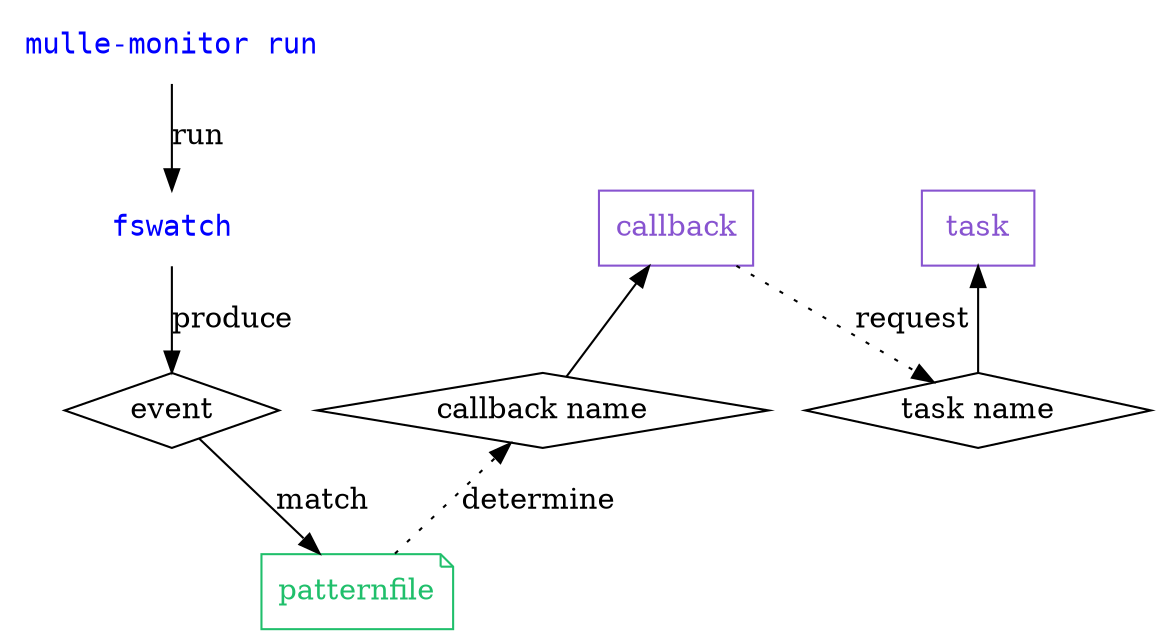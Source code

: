digraph G {
    graph [rankdir = TD];

    { rank="same"; "mulle-monitor run" }
    { rank="same"; "event", "task name", "callback name" }
    { rank="same"; "fswatch", "callback", "task" }
    { rank="same"; "patternfile" }

    "mulle-monitor run"   [ shape="none", fontcolor="blue", fontname="monospace"]
    "fswatch"     [ shape="none", fontcolor="blue", fontname="monospace"]

    "mulle-monitor run" -> "fswatch" [ label="run" ]
    "fswatch"   -> event             [ label="produce" ]
    event -> "patternfile"                 [ label="match" ]
    "callback name" -> "callback"        [ label="" ]
    "task name"  -> "task"               [ label="" ]
    patternfile -> "callback name"       [ label="determine", style="dotted"]
    callback -> "task name"              [ label="request", style="dotted" ]

    event [ shape="diamond"]
    "callback name" [ shape="diamond"]
    "task name" [ shape="diamond"]
    patternfile [ shape="note", color="#20bf6b", fontcolor="#20bf6b" ]
    callback [ shape="record", color="#8854d0", fontcolor="#8854d0" ]
    task [ shape="record", color="#8854d0", fontcolor="#8854d0"]
}
